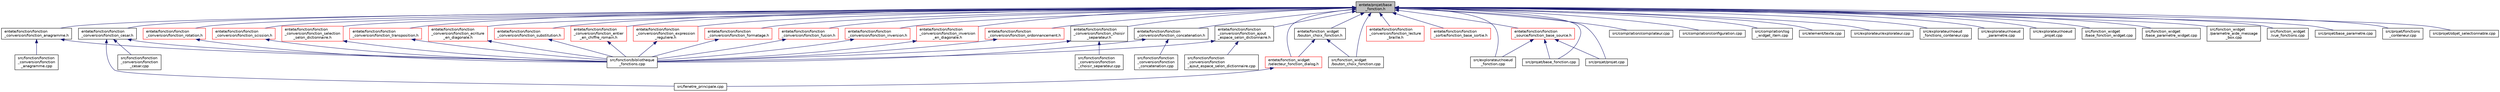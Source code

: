 digraph "entete/projet/base_fonction.h"
{
  edge [fontname="Helvetica",fontsize="10",labelfontname="Helvetica",labelfontsize="10"];
  node [fontname="Helvetica",fontsize="10",shape=record];
  Node26 [label="entete/projet/base\l_fonction.h",height=0.2,width=0.4,color="black", fillcolor="grey75", style="filled", fontcolor="black"];
  Node26 -> Node27 [dir="back",color="midnightblue",fontsize="10",style="solid",fontname="Helvetica"];
  Node27 [label="entete/fonction/fonction\l_conversion/fonction_ajout\l_espace_selon_dictionnaire.h",height=0.2,width=0.4,color="black", fillcolor="white", style="filled",URL="$fonction__ajout__espace__selon__dictionnaire_8h.html",tooltip="Fichier de déclaration de la classe fonction_ajout_espace_selon_dictionnaire. "];
  Node27 -> Node28 [dir="back",color="midnightblue",fontsize="10",style="solid",fontname="Helvetica"];
  Node28 [label="src/fonction/bibliotheque\l_fonctions.cpp",height=0.2,width=0.4,color="black", fillcolor="white", style="filled",URL="$bibliotheque__fonctions_8cpp.html",tooltip="Fichier d&#39;implémentation de la classe bibliotheque_fonctions. "];
  Node27 -> Node29 [dir="back",color="midnightblue",fontsize="10",style="solid",fontname="Helvetica"];
  Node29 [label="src/fonction/fonction\l_conversion/fonction\l_ajout_espace_selon_dictionnaire.cpp",height=0.2,width=0.4,color="black", fillcolor="white", style="filled",URL="$fonction__ajout__espace__selon__dictionnaire_8cpp.html",tooltip="Fichier d&#39;implémentation de la classe fonction_ajout_espace_selon_dictionnaire. "];
  Node26 -> Node30 [dir="back",color="midnightblue",fontsize="10",style="solid",fontname="Helvetica"];
  Node30 [label="entete/fonction/fonction\l_conversion/fonction_anagramme.h",height=0.2,width=0.4,color="black", fillcolor="white", style="filled",URL="$fonction__anagramme_8h.html",tooltip="Fichier de déclaration de la classe fonction_anagramme. "];
  Node30 -> Node28 [dir="back",color="midnightblue",fontsize="10",style="solid",fontname="Helvetica"];
  Node30 -> Node31 [dir="back",color="midnightblue",fontsize="10",style="solid",fontname="Helvetica"];
  Node31 [label="src/fonction/fonction\l_conversion/fonction\l_anagramme.cpp",height=0.2,width=0.4,color="black", fillcolor="white", style="filled",URL="$fonction__anagramme_8cpp.html",tooltip="Fichier d&#39;implémentation de la classe fonction_anagramme. "];
  Node26 -> Node32 [dir="back",color="midnightblue",fontsize="10",style="solid",fontname="Helvetica"];
  Node32 [label="entete/fonction/fonction\l_conversion/fonction_cesar.h",height=0.2,width=0.4,color="black", fillcolor="white", style="filled",URL="$fonction__cesar_8h.html",tooltip="Fichier de déclaration de la classe fonction_cesar. "];
  Node32 -> Node33 [dir="back",color="midnightblue",fontsize="10",style="solid",fontname="Helvetica"];
  Node33 [label="src/fenetre_principale.cpp",height=0.2,width=0.4,color="black", fillcolor="white", style="filled",URL="$fenetre__principale_8cpp.html",tooltip="Fichier d&#39;implémentation de la classe fenetre_principale. "];
  Node32 -> Node28 [dir="back",color="midnightblue",fontsize="10",style="solid",fontname="Helvetica"];
  Node32 -> Node34 [dir="back",color="midnightblue",fontsize="10",style="solid",fontname="Helvetica"];
  Node34 [label="src/fonction/fonction\l_conversion/fonction\l_cesar.cpp",height=0.2,width=0.4,color="black", fillcolor="white", style="filled",URL="$fonction__cesar_8cpp.html",tooltip="Fichier d&#39;implémentation de la classe fonction_cesar. "];
  Node26 -> Node35 [dir="back",color="midnightblue",fontsize="10",style="solid",fontname="Helvetica"];
  Node35 [label="entete/fonction/fonction\l_conversion/fonction_choisir\l_separateur.h",height=0.2,width=0.4,color="black", fillcolor="white", style="filled",URL="$fonction__choisir__separateur_8h.html",tooltip="Fichier de déclaration de la classe fonction_choisir_separateur. "];
  Node35 -> Node28 [dir="back",color="midnightblue",fontsize="10",style="solid",fontname="Helvetica"];
  Node35 -> Node36 [dir="back",color="midnightblue",fontsize="10",style="solid",fontname="Helvetica"];
  Node36 [label="src/fonction/fonction\l_conversion/fonction\l_choisir_separateur.cpp",height=0.2,width=0.4,color="black", fillcolor="white", style="filled",URL="$fonction__choisir__separateur_8cpp.html",tooltip="Fichier d&#39;implémentation de la classe fonction_choisir_separateur. "];
  Node26 -> Node37 [dir="back",color="midnightblue",fontsize="10",style="solid",fontname="Helvetica"];
  Node37 [label="entete/fonction/fonction\l_conversion/fonction_concatenation.h",height=0.2,width=0.4,color="black", fillcolor="white", style="filled",URL="$fonction__concatenation_8h.html",tooltip="Fichier de déclaration de la classe fonction_concatenation. "];
  Node37 -> Node28 [dir="back",color="midnightblue",fontsize="10",style="solid",fontname="Helvetica"];
  Node37 -> Node38 [dir="back",color="midnightblue",fontsize="10",style="solid",fontname="Helvetica"];
  Node38 [label="src/fonction/fonction\l_conversion/fonction\l_concatenation.cpp",height=0.2,width=0.4,color="black", fillcolor="white", style="filled",URL="$fonction__concatenation_8cpp.html",tooltip="Fichier d&#39;implémentation de la classe fonction_concatenation. "];
  Node26 -> Node39 [dir="back",color="midnightblue",fontsize="10",style="solid",fontname="Helvetica"];
  Node39 [label="entete/fonction/fonction\l_conversion/fonction_ecriture\l_en_diagonale.h",height=0.2,width=0.4,color="red", fillcolor="white", style="filled",URL="$fonction__ecriture__en__diagonale_8h.html",tooltip="Fichier de déclaration de la classe fonction_ecriture_en_diagonale. "];
  Node39 -> Node28 [dir="back",color="midnightblue",fontsize="10",style="solid",fontname="Helvetica"];
  Node26 -> Node41 [dir="back",color="midnightblue",fontsize="10",style="solid",fontname="Helvetica"];
  Node41 [label="entete/fonction/fonction\l_conversion/fonction_substitution.h",height=0.2,width=0.4,color="red", fillcolor="white", style="filled",URL="$fonction__substitution_8h.html",tooltip="Fichier de déclaration de la classe fonction_substitution. "];
  Node41 -> Node28 [dir="back",color="midnightblue",fontsize="10",style="solid",fontname="Helvetica"];
  Node26 -> Node47 [dir="back",color="midnightblue",fontsize="10",style="solid",fontname="Helvetica"];
  Node47 [label="entete/fonction/fonction\l_conversion/fonction_entier\l_en_chiffre_romain.h",height=0.2,width=0.4,color="red", fillcolor="white", style="filled",URL="$fonction__entier__en__chiffre__romain_8h.html",tooltip="Fichier de déclaration de la classe fonction_entier_en_chiffre_romain. "];
  Node47 -> Node28 [dir="back",color="midnightblue",fontsize="10",style="solid",fontname="Helvetica"];
  Node26 -> Node49 [dir="back",color="midnightblue",fontsize="10",style="solid",fontname="Helvetica"];
  Node49 [label="entete/fonction/fonction\l_conversion/fonction_expression\l_reguliere.h",height=0.2,width=0.4,color="red", fillcolor="white", style="filled",URL="$fonction__expression__reguliere_8h.html",tooltip="Fichier de déclaration de la classe fonction_expression_reguliere. "];
  Node49 -> Node28 [dir="back",color="midnightblue",fontsize="10",style="solid",fontname="Helvetica"];
  Node26 -> Node51 [dir="back",color="midnightblue",fontsize="10",style="solid",fontname="Helvetica"];
  Node51 [label="entete/fonction/fonction\l_conversion/fonction_formatage.h",height=0.2,width=0.4,color="red", fillcolor="white", style="filled",URL="$fonction__formatage_8h.html",tooltip="Fichier de déclaration de la classe fonction_formatage. "];
  Node51 -> Node28 [dir="back",color="midnightblue",fontsize="10",style="solid",fontname="Helvetica"];
  Node26 -> Node53 [dir="back",color="midnightblue",fontsize="10",style="solid",fontname="Helvetica"];
  Node53 [label="entete/fonction/fonction\l_conversion/fonction_fusion.h",height=0.2,width=0.4,color="red", fillcolor="white", style="filled",URL="$fonction__fusion_8h.html",tooltip="Fichier de déclaration de la classe fonction_fusion. "];
  Node53 -> Node28 [dir="back",color="midnightblue",fontsize="10",style="solid",fontname="Helvetica"];
  Node26 -> Node55 [dir="back",color="midnightblue",fontsize="10",style="solid",fontname="Helvetica"];
  Node55 [label="entete/fonction/fonction\l_conversion/fonction_inversion.h",height=0.2,width=0.4,color="red", fillcolor="white", style="filled",URL="$fonction__inversion_8h.html",tooltip="Fichier de déclaration de la classe fonction_inversion. "];
  Node55 -> Node28 [dir="back",color="midnightblue",fontsize="10",style="solid",fontname="Helvetica"];
  Node26 -> Node57 [dir="back",color="midnightblue",fontsize="10",style="solid",fontname="Helvetica"];
  Node57 [label="entete/fonction/fonction\l_conversion/fonction_inversion\l_en_diagonale.h",height=0.2,width=0.4,color="red", fillcolor="white", style="filled",URL="$fonction__inversion__en__diagonale_8h.html",tooltip="Fichier de déclaration de la classe fonction_inversion_en_diagonale. "];
  Node57 -> Node28 [dir="back",color="midnightblue",fontsize="10",style="solid",fontname="Helvetica"];
  Node26 -> Node59 [dir="back",color="midnightblue",fontsize="10",style="solid",fontname="Helvetica"];
  Node59 [label="entete/fonction/fonction\l_conversion/fonction_lecture\l_braille.h",height=0.2,width=0.4,color="red", fillcolor="white", style="filled",URL="$fonction__lecture__braille_8h.html",tooltip="Fichier de déclaration de la classe fonction_lecture_braille. "];
  Node26 -> Node61 [dir="back",color="midnightblue",fontsize="10",style="solid",fontname="Helvetica"];
  Node61 [label="entete/fonction/fonction\l_conversion/fonction_ordonnancement.h",height=0.2,width=0.4,color="red", fillcolor="white", style="filled",URL="$fonction__ordonnancement_8h.html",tooltip="Fichier de déclaration de la classe fonction_ordonnancement. "];
  Node61 -> Node28 [dir="back",color="midnightblue",fontsize="10",style="solid",fontname="Helvetica"];
  Node26 -> Node63 [dir="back",color="midnightblue",fontsize="10",style="solid",fontname="Helvetica"];
  Node63 [label="entete/fonction/fonction\l_conversion/fonction_rotation.h",height=0.2,width=0.4,color="red", fillcolor="white", style="filled",URL="$fonction__rotation_8h.html",tooltip="Fichier de déclaration de la classe fonction_rotation. "];
  Node63 -> Node28 [dir="back",color="midnightblue",fontsize="10",style="solid",fontname="Helvetica"];
  Node26 -> Node65 [dir="back",color="midnightblue",fontsize="10",style="solid",fontname="Helvetica"];
  Node65 [label="entete/fonction/fonction\l_conversion/fonction_scission.h",height=0.2,width=0.4,color="red", fillcolor="white", style="filled",URL="$fonction__scission_8h.html",tooltip="Fichier de déclaration de la classe fonction_scission. "];
  Node65 -> Node28 [dir="back",color="midnightblue",fontsize="10",style="solid",fontname="Helvetica"];
  Node26 -> Node67 [dir="back",color="midnightblue",fontsize="10",style="solid",fontname="Helvetica"];
  Node67 [label="entete/fonction/fonction\l_conversion/fonction_selection\l_selon_dictionnaire.h",height=0.2,width=0.4,color="red", fillcolor="white", style="filled",URL="$fonction__selection__selon__dictionnaire_8h.html",tooltip="Fichier de déclaration de la classe fonction_selection_selon_dictionnaire. "];
  Node67 -> Node28 [dir="back",color="midnightblue",fontsize="10",style="solid",fontname="Helvetica"];
  Node26 -> Node69 [dir="back",color="midnightblue",fontsize="10",style="solid",fontname="Helvetica"];
  Node69 [label="entete/fonction/fonction\l_conversion/fonction_transposition.h",height=0.2,width=0.4,color="red", fillcolor="white", style="filled",URL="$fonction__transposition_8h.html",tooltip="Fichier de déclaration de la classe fonction_transposition. "];
  Node69 -> Node28 [dir="back",color="midnightblue",fontsize="10",style="solid",fontname="Helvetica"];
  Node26 -> Node71 [dir="back",color="midnightblue",fontsize="10",style="solid",fontname="Helvetica"];
  Node71 [label="entete/fonction/fonction\l_sortie/fonction_base_sortie.h",height=0.2,width=0.4,color="red", fillcolor="white", style="filled",URL="$fonction__base__sortie_8h.html",tooltip="Fichier de déclaration de la classe fonction_base_sortie. "];
  Node26 -> Node83 [dir="back",color="midnightblue",fontsize="10",style="solid",fontname="Helvetica"];
  Node83 [label="entete/fonction/fonction\l_source/fonction_base_source.h",height=0.2,width=0.4,color="red", fillcolor="white", style="filled",URL="$fonction__base__source_8h.html",tooltip="Fichier de déclaration de la classe fonction_base_source. "];
  Node83 -> Node111 [dir="back",color="midnightblue",fontsize="10",style="solid",fontname="Helvetica"];
  Node111 [label="src/explorateur/noeud\l_fonction.cpp",height=0.2,width=0.4,color="black", fillcolor="white", style="filled",URL="$noeud__fonction_8cpp.html",tooltip="Fichier d&#39;implémentation de la classe noeud_fonction. "];
  Node83 -> Node113 [dir="back",color="midnightblue",fontsize="10",style="solid",fontname="Helvetica"];
  Node113 [label="src/projet/base_fonction.cpp",height=0.2,width=0.4,color="black", fillcolor="white", style="filled",URL="$base__fonction_8cpp.html",tooltip="Fichier d&#39;implémentation de la classe base_fonction. "];
  Node83 -> Node114 [dir="back",color="midnightblue",fontsize="10",style="solid",fontname="Helvetica"];
  Node114 [label="src/projet/projet.cpp",height=0.2,width=0.4,color="black", fillcolor="white", style="filled",URL="$projet_8cpp.html",tooltip="Fichier d&#39;implémentation de la classe projet. "];
  Node26 -> Node115 [dir="back",color="midnightblue",fontsize="10",style="solid",fontname="Helvetica"];
  Node115 [label="entete/fonction_widget\l/bouton_choix_fonction.h",height=0.2,width=0.4,color="black", fillcolor="white", style="filled",URL="$bouton__choix__fonction_8h.html",tooltip="Fichier d de la classe bouton_choix_fonction. "];
  Node115 -> Node116 [dir="back",color="midnightblue",fontsize="10",style="solid",fontname="Helvetica"];
  Node116 [label="entete/fonction_widget\l/selecteur_fonction_dialog.h",height=0.2,width=0.4,color="red", fillcolor="white", style="filled",URL="$selecteur__fonction__dialog_8h.html",tooltip="Fichier de déclaration de la classe selecteur_fonction_dialog. "];
  Node116 -> Node33 [dir="back",color="midnightblue",fontsize="10",style="solid",fontname="Helvetica"];
  Node115 -> Node118 [dir="back",color="midnightblue",fontsize="10",style="solid",fontname="Helvetica"];
  Node118 [label="src/fonction_widget\l/bouton_choix_fonction.cpp",height=0.2,width=0.4,color="black", fillcolor="white", style="filled",URL="$bouton__choix__fonction_8cpp.html",tooltip="Fichier d&#39;implémentation de la classe bouton_choix_fonction. "];
  Node26 -> Node116 [dir="back",color="midnightblue",fontsize="10",style="solid",fontname="Helvetica"];
  Node26 -> Node119 [dir="back",color="midnightblue",fontsize="10",style="solid",fontname="Helvetica"];
  Node119 [label="src/compilation/compilateur.cpp",height=0.2,width=0.4,color="black", fillcolor="white", style="filled",URL="$compilateur_8cpp.html",tooltip="Fichier d&#39;implémentation de la classe compilateur. "];
  Node26 -> Node120 [dir="back",color="midnightblue",fontsize="10",style="solid",fontname="Helvetica"];
  Node120 [label="src/compilation/configuration.cpp",height=0.2,width=0.4,color="black", fillcolor="white", style="filled",URL="$configuration_8cpp.html",tooltip="Fichier d&#39;implémentation de la class configuration. "];
  Node26 -> Node121 [dir="back",color="midnightblue",fontsize="10",style="solid",fontname="Helvetica"];
  Node121 [label="src/compilation/log\l_widget_item.cpp",height=0.2,width=0.4,color="black", fillcolor="white", style="filled",URL="$log__widget__item_8cpp.html",tooltip="Fichier d&#39;implémentation de la classe log_widget_item. "];
  Node26 -> Node122 [dir="back",color="midnightblue",fontsize="10",style="solid",fontname="Helvetica"];
  Node122 [label="src/element/texte.cpp",height=0.2,width=0.4,color="black", fillcolor="white", style="filled",URL="$texte_8cpp.html",tooltip="Fichier d&#39;implémentation de la classe texte. "];
  Node26 -> Node123 [dir="back",color="midnightblue",fontsize="10",style="solid",fontname="Helvetica"];
  Node123 [label="src/explorateur/explorateur.cpp",height=0.2,width=0.4,color="black", fillcolor="white", style="filled",URL="$explorateur_8cpp.html",tooltip="Fichier d&#39;implémentation de la classe explorateur. "];
  Node26 -> Node111 [dir="back",color="midnightblue",fontsize="10",style="solid",fontname="Helvetica"];
  Node26 -> Node124 [dir="back",color="midnightblue",fontsize="10",style="solid",fontname="Helvetica"];
  Node124 [label="src/explorateur/noeud\l_fonctions_conteneur.cpp",height=0.2,width=0.4,color="black", fillcolor="white", style="filled",URL="$noeud__fonctions__conteneur_8cpp.html",tooltip="Fichier d&#39;implémentation de la class noeud_fonctions_conteneur. "];
  Node26 -> Node125 [dir="back",color="midnightblue",fontsize="10",style="solid",fontname="Helvetica"];
  Node125 [label="src/explorateur/noeud\l_parametre.cpp",height=0.2,width=0.4,color="black", fillcolor="white", style="filled",URL="$noeud__parametre_8cpp.html",tooltip="Fichier d&#39;implémentation de la classe noeud_parametre. "];
  Node26 -> Node126 [dir="back",color="midnightblue",fontsize="10",style="solid",fontname="Helvetica"];
  Node126 [label="src/explorateur/noeud\l_projet.cpp",height=0.2,width=0.4,color="black", fillcolor="white", style="filled",URL="$noeud__projet_8cpp.html",tooltip="Fichier d&#39;implémentation de la classe noeud_projet. "];
  Node26 -> Node127 [dir="back",color="midnightblue",fontsize="10",style="solid",fontname="Helvetica"];
  Node127 [label="src/fonction_widget\l/base_fonction_widget.cpp",height=0.2,width=0.4,color="black", fillcolor="white", style="filled",URL="$base__fonction__widget_8cpp.html",tooltip="Fichier d&#39;implémentation de la classe base_fonction_widget. "];
  Node26 -> Node128 [dir="back",color="midnightblue",fontsize="10",style="solid",fontname="Helvetica"];
  Node128 [label="src/fonction_widget\l/base_parametre_widget.cpp",height=0.2,width=0.4,color="black", fillcolor="white", style="filled",URL="$base__parametre__widget_8cpp.html",tooltip="Fichier d&#39;implémentation de la classe base_parametre_widget. "];
  Node26 -> Node118 [dir="back",color="midnightblue",fontsize="10",style="solid",fontname="Helvetica"];
  Node26 -> Node129 [dir="back",color="midnightblue",fontsize="10",style="solid",fontname="Helvetica"];
  Node129 [label="src/fonction_widget\l/parametre_aide_message\l_box.cpp",height=0.2,width=0.4,color="black", fillcolor="white", style="filled",URL="$parametre__aide__message__box_8cpp.html",tooltip="Fichier d&#39;implémentation de la classe parametre_aide_message_box. "];
  Node26 -> Node130 [dir="back",color="midnightblue",fontsize="10",style="solid",fontname="Helvetica"];
  Node130 [label="src/fonction_widget\l/vue_fonctions.cpp",height=0.2,width=0.4,color="black", fillcolor="white", style="filled",URL="$vue__fonctions_8cpp.html",tooltip="Fichier d&#39;implémentation de la classe vue_fonctions. "];
  Node26 -> Node113 [dir="back",color="midnightblue",fontsize="10",style="solid",fontname="Helvetica"];
  Node26 -> Node87 [dir="back",color="midnightblue",fontsize="10",style="solid",fontname="Helvetica"];
  Node87 [label="src/projet/base_parametre.cpp",height=0.2,width=0.4,color="black", fillcolor="white", style="filled",URL="$base__parametre_8cpp.html",tooltip="Fichier d&#39;implémentation de la classe base_parametre. "];
  Node26 -> Node131 [dir="back",color="midnightblue",fontsize="10",style="solid",fontname="Helvetica"];
  Node131 [label="src/projet/fonctions\l_conteneur.cpp",height=0.2,width=0.4,color="black", fillcolor="white", style="filled",URL="$fonctions__conteneur_8cpp.html",tooltip="Fichier d&#39;implémentation de la classe fonctions_conteneur. "];
  Node26 -> Node132 [dir="back",color="midnightblue",fontsize="10",style="solid",fontname="Helvetica"];
  Node132 [label="src/projet/objet_selectionnable.cpp",height=0.2,width=0.4,color="black", fillcolor="white", style="filled",URL="$objet__selectionnable_8cpp.html",tooltip="Fichier d&#39;implémentation de la classe objet_selectionnable. "];
  Node26 -> Node114 [dir="back",color="midnightblue",fontsize="10",style="solid",fontname="Helvetica"];
}
